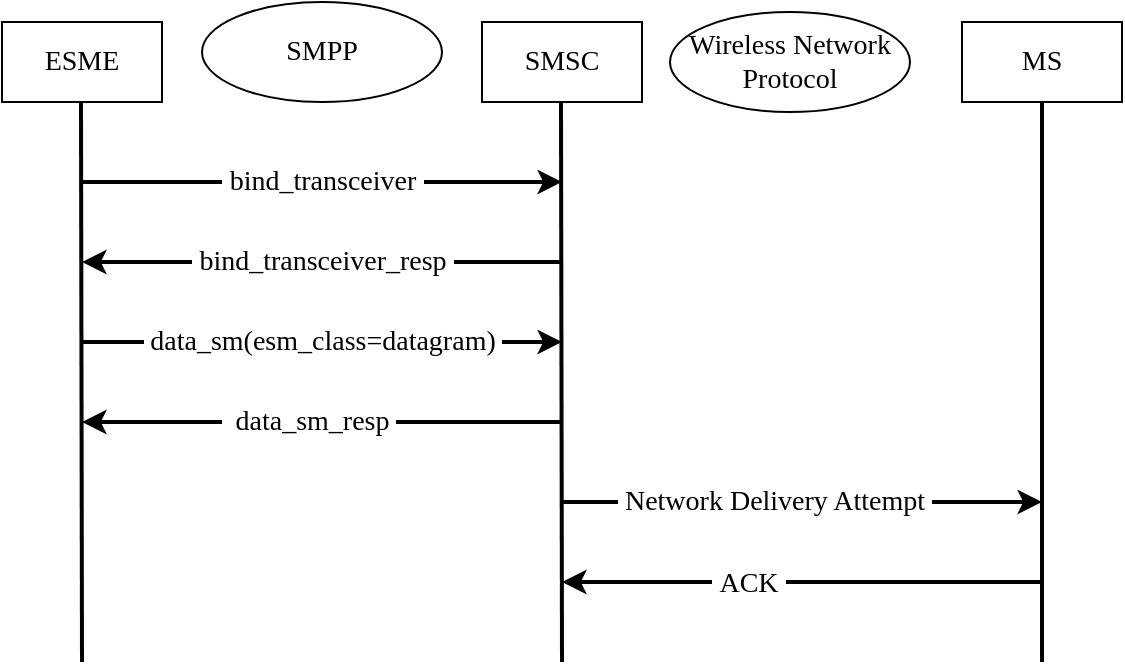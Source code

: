 <mxfile version="20.8.13" type="github">
  <diagram name="Страница 1" id="Ms1myu8hU17z3cDzhUR4">
    <mxGraphModel dx="1427" dy="710" grid="1" gridSize="10" guides="1" tooltips="1" connect="1" arrows="1" fold="1" page="1" pageScale="1" pageWidth="827" pageHeight="1169" math="0" shadow="0">
      <root>
        <mxCell id="0" />
        <mxCell id="1" parent="0" />
        <mxCell id="-jYQvxO6-bJyLY6_wdUl-1" value="SMSC" style="rounded=0;whiteSpace=wrap;html=1;fontFamily=Times New Roman;fontSize=14;" vertex="1" parent="1">
          <mxGeometry x="320" y="80" width="80" height="40" as="geometry" />
        </mxCell>
        <mxCell id="-jYQvxO6-bJyLY6_wdUl-2" value="ESME" style="rounded=0;whiteSpace=wrap;html=1;fontFamily=Times New Roman;fontSize=14;" vertex="1" parent="1">
          <mxGeometry x="80" y="80" width="80" height="40" as="geometry" />
        </mxCell>
        <mxCell id="-jYQvxO6-bJyLY6_wdUl-4" value="" style="endArrow=none;html=1;rounded=0;strokeWidth=2;fontFamily=Times New Roman;fontSize=14;" edge="1" parent="1">
          <mxGeometry width="50" height="50" relative="1" as="geometry">
            <mxPoint x="360" y="400" as="sourcePoint" />
            <mxPoint x="359.5" y="120" as="targetPoint" />
          </mxGeometry>
        </mxCell>
        <mxCell id="-jYQvxO6-bJyLY6_wdUl-5" value="" style="endArrow=none;html=1;rounded=0;strokeWidth=2;fontFamily=Times New Roman;fontSize=14;" edge="1" parent="1">
          <mxGeometry width="50" height="50" relative="1" as="geometry">
            <mxPoint x="600" y="400" as="sourcePoint" />
            <mxPoint x="600" y="120" as="targetPoint" />
          </mxGeometry>
        </mxCell>
        <mxCell id="-jYQvxO6-bJyLY6_wdUl-6" value="&lt;div&gt;MS&lt;/div&gt;" style="rounded=0;whiteSpace=wrap;html=1;fontFamily=Times New Roman;fontSize=14;" vertex="1" parent="1">
          <mxGeometry x="560" y="80" width="80" height="40" as="geometry" />
        </mxCell>
        <mxCell id="-jYQvxO6-bJyLY6_wdUl-7" value="" style="endArrow=none;html=1;rounded=0;strokeWidth=2;fontFamily=Times New Roman;fontSize=14;" edge="1" parent="1">
          <mxGeometry width="50" height="50" relative="1" as="geometry">
            <mxPoint x="120" y="400" as="sourcePoint" />
            <mxPoint x="119.5" y="120" as="targetPoint" />
          </mxGeometry>
        </mxCell>
        <mxCell id="-jYQvxO6-bJyLY6_wdUl-8" value="SMPP" style="ellipse;whiteSpace=wrap;html=1;fontFamily=Times New Roman;fontSize=14;" vertex="1" parent="1">
          <mxGeometry x="180" y="70" width="120" height="50" as="geometry" />
        </mxCell>
        <mxCell id="-jYQvxO6-bJyLY6_wdUl-9" value="Wireless Network Protocol" style="ellipse;whiteSpace=wrap;html=1;fontFamily=Times New Roman;fontSize=14;" vertex="1" parent="1">
          <mxGeometry x="414" y="75" width="120" height="50" as="geometry" />
        </mxCell>
        <mxCell id="-jYQvxO6-bJyLY6_wdUl-10" value="" style="endArrow=classic;html=1;rounded=0;strokeWidth=2;fontFamily=Times New Roman;fontSize=14;" edge="1" parent="1">
          <mxGeometry width="50" height="50" relative="1" as="geometry">
            <mxPoint x="360" y="320" as="sourcePoint" />
            <mxPoint x="600" y="320" as="targetPoint" />
          </mxGeometry>
        </mxCell>
        <mxCell id="-jYQvxO6-bJyLY6_wdUl-11" value="&amp;nbsp;Network Delivery Attempt&amp;nbsp; " style="edgeLabel;html=1;align=center;verticalAlign=middle;resizable=0;points=[];fontSize=14;fontFamily=Times New Roman;" vertex="1" connectable="0" parent="-jYQvxO6-bJyLY6_wdUl-10">
          <mxGeometry x="-0.117" relative="1" as="geometry">
            <mxPoint as="offset" />
          </mxGeometry>
        </mxCell>
        <mxCell id="-jYQvxO6-bJyLY6_wdUl-12" value="&amp;nbsp;bind_transceiver_resp&amp;nbsp; " style="endArrow=classic;html=1;rounded=0;strokeWidth=2;fontFamily=Times New Roman;fontSize=14;" edge="1" parent="1">
          <mxGeometry width="50" height="50" relative="1" as="geometry">
            <mxPoint x="360" y="200" as="sourcePoint" />
            <mxPoint x="120" y="200" as="targetPoint" />
          </mxGeometry>
        </mxCell>
        <mxCell id="-jYQvxO6-bJyLY6_wdUl-13" value="&lt;div&gt;&amp;nbsp;bind_transceiver&amp;nbsp; &lt;br&gt;&lt;/div&gt;" style="endArrow=classic;html=1;rounded=0;strokeWidth=2;fontFamily=Times New Roman;fontSize=14;" edge="1" parent="1">
          <mxGeometry width="50" height="50" relative="1" as="geometry">
            <mxPoint x="120" y="160" as="sourcePoint" />
            <mxPoint x="360" y="160" as="targetPoint" />
          </mxGeometry>
        </mxCell>
        <mxCell id="-jYQvxO6-bJyLY6_wdUl-16" value="&amp;nbsp;data_sm(esm_class=datagram)&amp;nbsp; " style="endArrow=classic;html=1;rounded=0;strokeWidth=2;fontFamily=Times New Roman;fontSize=14;" edge="1" parent="1">
          <mxGeometry width="50" height="50" relative="1" as="geometry">
            <mxPoint x="120" y="240" as="sourcePoint" />
            <mxPoint x="360" y="240" as="targetPoint" />
          </mxGeometry>
        </mxCell>
        <mxCell id="-jYQvxO6-bJyLY6_wdUl-17" value="" style="endArrow=classic;html=1;rounded=0;strokeWidth=2;fontFamily=Times New Roman;fontSize=14;" edge="1" parent="1">
          <mxGeometry width="50" height="50" relative="1" as="geometry">
            <mxPoint x="360" y="280" as="sourcePoint" />
            <mxPoint x="120" y="280" as="targetPoint" />
          </mxGeometry>
        </mxCell>
        <mxCell id="-jYQvxO6-bJyLY6_wdUl-18" value="&lt;div&gt;&amp;nbsp; data_sm_resp&amp;nbsp; &lt;/div&gt;" style="edgeLabel;html=1;align=center;verticalAlign=middle;resizable=0;points=[];fontSize=14;fontFamily=Times New Roman;" vertex="1" connectable="0" parent="-jYQvxO6-bJyLY6_wdUl-17">
          <mxGeometry x="0.062" relative="1" as="geometry">
            <mxPoint as="offset" />
          </mxGeometry>
        </mxCell>
        <mxCell id="-jYQvxO6-bJyLY6_wdUl-19" value="" style="endArrow=classic;html=1;rounded=0;strokeWidth=2;fontFamily=Times New Roman;fontSize=14;" edge="1" parent="1">
          <mxGeometry width="50" height="50" relative="1" as="geometry">
            <mxPoint x="600" y="360" as="sourcePoint" />
            <mxPoint x="360" y="360" as="targetPoint" />
          </mxGeometry>
        </mxCell>
        <mxCell id="-jYQvxO6-bJyLY6_wdUl-20" value="&amp;nbsp;ACK&amp;nbsp; " style="edgeLabel;html=1;align=center;verticalAlign=middle;resizable=0;points=[];fontSize=14;fontFamily=Times New Roman;" vertex="1" connectable="0" parent="-jYQvxO6-bJyLY6_wdUl-19">
          <mxGeometry x="0.225" y="1" relative="1" as="geometry">
            <mxPoint as="offset" />
          </mxGeometry>
        </mxCell>
      </root>
    </mxGraphModel>
  </diagram>
</mxfile>
